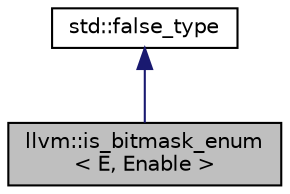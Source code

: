 digraph "llvm::is_bitmask_enum&lt; E, Enable &gt;"
{
 // LATEX_PDF_SIZE
  bgcolor="transparent";
  edge [fontname="Helvetica",fontsize="10",labelfontname="Helvetica",labelfontsize="10"];
  node [fontname="Helvetica",fontsize="10",shape="box"];
  Node1 [label="llvm::is_bitmask_enum\l\< E, Enable \>",height=0.2,width=0.4,color="black", fillcolor="grey75", style="filled", fontcolor="black",tooltip="Traits class to determine whether an enum has a LLVM_BITMASK_LARGEST_ENUMERATOR enumerator."];
  Node2 -> Node1 [dir="back",color="midnightblue",fontsize="10",style="solid",fontname="Helvetica"];
  Node2 [label="std::false_type",height=0.2,width=0.4,color="black",tooltip=" "];
}
